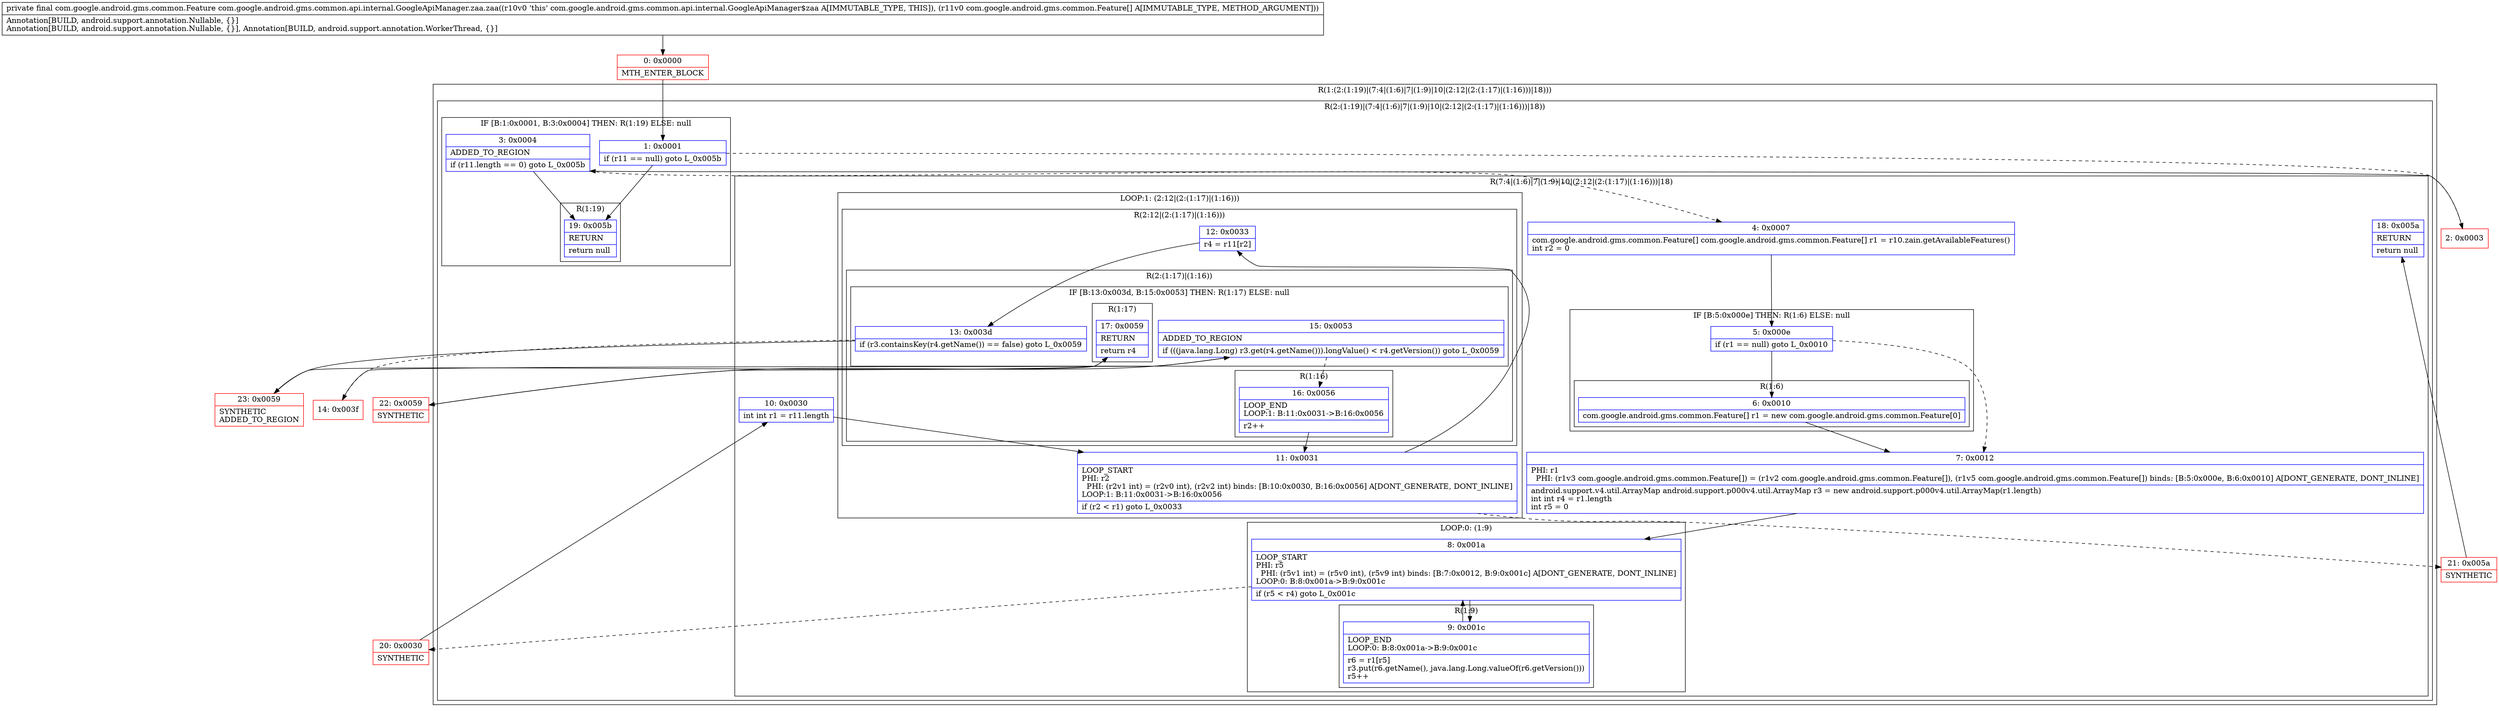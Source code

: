 digraph "CFG forcom.google.android.gms.common.api.internal.GoogleApiManager.zaa.zaa([Lcom\/google\/android\/gms\/common\/Feature;)Lcom\/google\/android\/gms\/common\/Feature;" {
subgraph cluster_Region_1312054533 {
label = "R(1:(2:(1:19)|(7:4|(1:6)|7|(1:9)|10|(2:12|(2:(1:17)|(1:16)))|18)))";
node [shape=record,color=blue];
subgraph cluster_Region_614571838 {
label = "R(2:(1:19)|(7:4|(1:6)|7|(1:9)|10|(2:12|(2:(1:17)|(1:16)))|18))";
node [shape=record,color=blue];
subgraph cluster_IfRegion_1997023816 {
label = "IF [B:1:0x0001, B:3:0x0004] THEN: R(1:19) ELSE: null";
node [shape=record,color=blue];
Node_1 [shape=record,label="{1\:\ 0x0001|if (r11 == null) goto L_0x005b\l}"];
Node_3 [shape=record,label="{3\:\ 0x0004|ADDED_TO_REGION\l|if (r11.length == 0) goto L_0x005b\l}"];
subgraph cluster_Region_1807582650 {
label = "R(1:19)";
node [shape=record,color=blue];
Node_19 [shape=record,label="{19\:\ 0x005b|RETURN\l|return null\l}"];
}
}
subgraph cluster_Region_765082088 {
label = "R(7:4|(1:6)|7|(1:9)|10|(2:12|(2:(1:17)|(1:16)))|18)";
node [shape=record,color=blue];
Node_4 [shape=record,label="{4\:\ 0x0007|com.google.android.gms.common.Feature[] com.google.android.gms.common.Feature[] r1 = r10.zain.getAvailableFeatures()\lint r2 = 0\l}"];
subgraph cluster_IfRegion_1414738993 {
label = "IF [B:5:0x000e] THEN: R(1:6) ELSE: null";
node [shape=record,color=blue];
Node_5 [shape=record,label="{5\:\ 0x000e|if (r1 == null) goto L_0x0010\l}"];
subgraph cluster_Region_366691304 {
label = "R(1:6)";
node [shape=record,color=blue];
Node_6 [shape=record,label="{6\:\ 0x0010|com.google.android.gms.common.Feature[] r1 = new com.google.android.gms.common.Feature[0]\l}"];
}
}
Node_7 [shape=record,label="{7\:\ 0x0012|PHI: r1 \l  PHI: (r1v3 com.google.android.gms.common.Feature[]) = (r1v2 com.google.android.gms.common.Feature[]), (r1v5 com.google.android.gms.common.Feature[]) binds: [B:5:0x000e, B:6:0x0010] A[DONT_GENERATE, DONT_INLINE]\l|android.support.v4.util.ArrayMap android.support.p000v4.util.ArrayMap r3 = new android.support.p000v4.util.ArrayMap(r1.length)\lint int r4 = r1.length\lint r5 = 0\l}"];
subgraph cluster_LoopRegion_118301117 {
label = "LOOP:0: (1:9)";
node [shape=record,color=blue];
Node_8 [shape=record,label="{8\:\ 0x001a|LOOP_START\lPHI: r5 \l  PHI: (r5v1 int) = (r5v0 int), (r5v9 int) binds: [B:7:0x0012, B:9:0x001c] A[DONT_GENERATE, DONT_INLINE]\lLOOP:0: B:8:0x001a\-\>B:9:0x001c\l|if (r5 \< r4) goto L_0x001c\l}"];
subgraph cluster_Region_145134507 {
label = "R(1:9)";
node [shape=record,color=blue];
Node_9 [shape=record,label="{9\:\ 0x001c|LOOP_END\lLOOP:0: B:8:0x001a\-\>B:9:0x001c\l|r6 = r1[r5]\lr3.put(r6.getName(), java.lang.Long.valueOf(r6.getVersion()))\lr5++\l}"];
}
}
Node_10 [shape=record,label="{10\:\ 0x0030|int int r1 = r11.length\l}"];
subgraph cluster_LoopRegion_796726797 {
label = "LOOP:1: (2:12|(2:(1:17)|(1:16)))";
node [shape=record,color=blue];
Node_11 [shape=record,label="{11\:\ 0x0031|LOOP_START\lPHI: r2 \l  PHI: (r2v1 int) = (r2v0 int), (r2v2 int) binds: [B:10:0x0030, B:16:0x0056] A[DONT_GENERATE, DONT_INLINE]\lLOOP:1: B:11:0x0031\-\>B:16:0x0056\l|if (r2 \< r1) goto L_0x0033\l}"];
subgraph cluster_Region_1947188782 {
label = "R(2:12|(2:(1:17)|(1:16)))";
node [shape=record,color=blue];
Node_12 [shape=record,label="{12\:\ 0x0033|r4 = r11[r2]\l}"];
subgraph cluster_Region_428942272 {
label = "R(2:(1:17)|(1:16))";
node [shape=record,color=blue];
subgraph cluster_IfRegion_1991982777 {
label = "IF [B:13:0x003d, B:15:0x0053] THEN: R(1:17) ELSE: null";
node [shape=record,color=blue];
Node_13 [shape=record,label="{13\:\ 0x003d|if (r3.containsKey(r4.getName()) == false) goto L_0x0059\l}"];
Node_15 [shape=record,label="{15\:\ 0x0053|ADDED_TO_REGION\l|if (((java.lang.Long) r3.get(r4.getName())).longValue() \< r4.getVersion()) goto L_0x0059\l}"];
subgraph cluster_Region_512161053 {
label = "R(1:17)";
node [shape=record,color=blue];
Node_17 [shape=record,label="{17\:\ 0x0059|RETURN\l|return r4\l}"];
}
}
subgraph cluster_Region_998532932 {
label = "R(1:16)";
node [shape=record,color=blue];
Node_16 [shape=record,label="{16\:\ 0x0056|LOOP_END\lLOOP:1: B:11:0x0031\-\>B:16:0x0056\l|r2++\l}"];
}
}
}
}
Node_18 [shape=record,label="{18\:\ 0x005a|RETURN\l|return null\l}"];
}
}
}
Node_0 [shape=record,color=red,label="{0\:\ 0x0000|MTH_ENTER_BLOCK\l}"];
Node_2 [shape=record,color=red,label="{2\:\ 0x0003}"];
Node_14 [shape=record,color=red,label="{14\:\ 0x003f}"];
Node_20 [shape=record,color=red,label="{20\:\ 0x0030|SYNTHETIC\l}"];
Node_21 [shape=record,color=red,label="{21\:\ 0x005a|SYNTHETIC\l}"];
Node_22 [shape=record,color=red,label="{22\:\ 0x0059|SYNTHETIC\l}"];
Node_23 [shape=record,color=red,label="{23\:\ 0x0059|SYNTHETIC\lADDED_TO_REGION\l}"];
MethodNode[shape=record,label="{private final com.google.android.gms.common.Feature com.google.android.gms.common.api.internal.GoogleApiManager.zaa.zaa((r10v0 'this' com.google.android.gms.common.api.internal.GoogleApiManager$zaa A[IMMUTABLE_TYPE, THIS]), (r11v0 com.google.android.gms.common.Feature[] A[IMMUTABLE_TYPE, METHOD_ARGUMENT]))  | Annotation[BUILD, android.support.annotation.Nullable, \{\}]\lAnnotation[BUILD, android.support.annotation.Nullable, \{\}], Annotation[BUILD, android.support.annotation.WorkerThread, \{\}]\l}"];
MethodNode -> Node_0;
Node_1 -> Node_2[style=dashed];
Node_1 -> Node_19;
Node_3 -> Node_4[style=dashed];
Node_3 -> Node_19;
Node_4 -> Node_5;
Node_5 -> Node_6;
Node_5 -> Node_7[style=dashed];
Node_6 -> Node_7;
Node_7 -> Node_8;
Node_8 -> Node_9;
Node_8 -> Node_20[style=dashed];
Node_9 -> Node_8;
Node_10 -> Node_11;
Node_11 -> Node_12;
Node_11 -> Node_21[style=dashed];
Node_12 -> Node_13;
Node_13 -> Node_14[style=dashed];
Node_13 -> Node_23;
Node_15 -> Node_16[style=dashed];
Node_15 -> Node_22;
Node_16 -> Node_11;
Node_0 -> Node_1;
Node_2 -> Node_3;
Node_14 -> Node_15;
Node_20 -> Node_10;
Node_21 -> Node_18;
Node_22 -> Node_17;
Node_23 -> Node_17;
}

